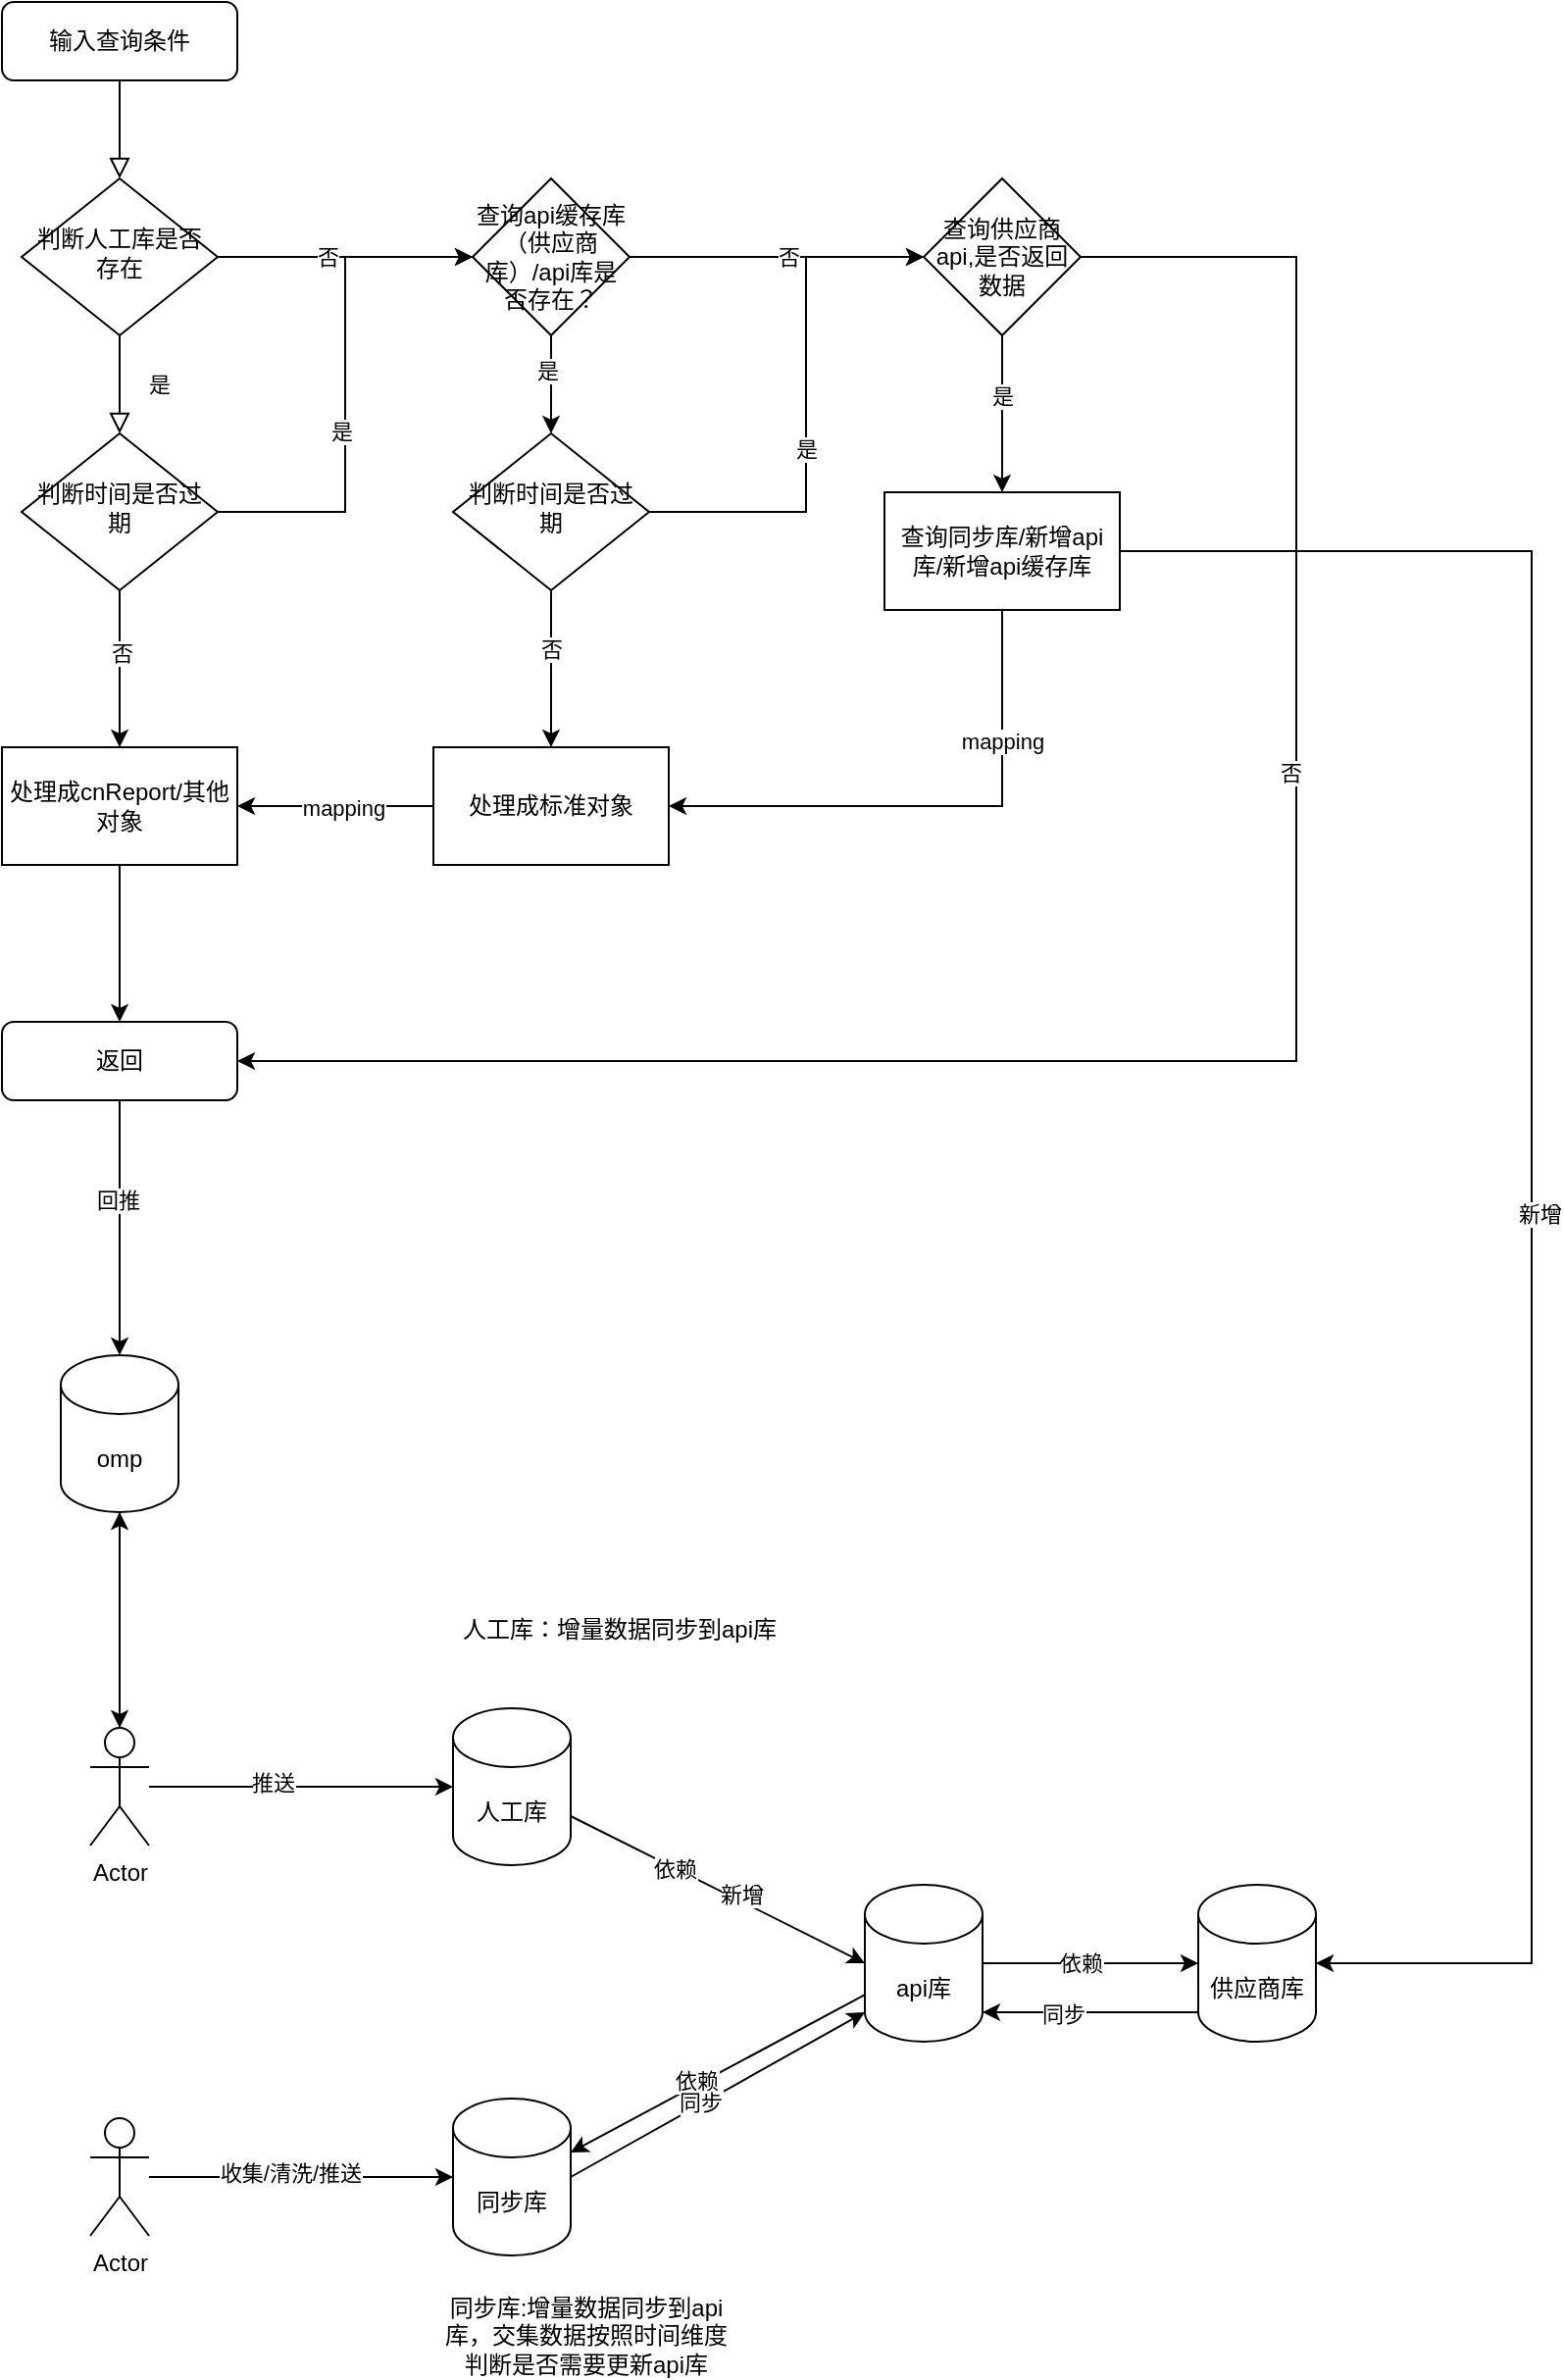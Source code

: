 <mxfile version="15.0.6" type="github">
  <diagram id="C5RBs43oDa-KdzZeNtuy" name="Page-1">
    <mxGraphModel dx="1128" dy="621" grid="1" gridSize="10" guides="1" tooltips="1" connect="1" arrows="1" fold="1" page="1" pageScale="1" pageWidth="827" pageHeight="1169" math="0" shadow="0">
      <root>
        <mxCell id="WIyWlLk6GJQsqaUBKTNV-0" />
        <mxCell id="WIyWlLk6GJQsqaUBKTNV-1" parent="WIyWlLk6GJQsqaUBKTNV-0" />
        <mxCell id="WIyWlLk6GJQsqaUBKTNV-2" value="" style="rounded=0;html=1;jettySize=auto;orthogonalLoop=1;fontSize=11;endArrow=block;endFill=0;endSize=8;strokeWidth=1;shadow=0;labelBackgroundColor=none;edgeStyle=orthogonalEdgeStyle;" parent="WIyWlLk6GJQsqaUBKTNV-1" source="WIyWlLk6GJQsqaUBKTNV-3" target="WIyWlLk6GJQsqaUBKTNV-6" edge="1">
          <mxGeometry relative="1" as="geometry" />
        </mxCell>
        <mxCell id="WIyWlLk6GJQsqaUBKTNV-3" value="&lt;font style=&quot;vertical-align: inherit&quot;&gt;&lt;font style=&quot;vertical-align: inherit&quot;&gt;输入查询条件&lt;br&gt;&lt;/font&gt;&lt;/font&gt;" style="rounded=1;whiteSpace=wrap;html=1;fontSize=12;glass=0;strokeWidth=1;shadow=0;" parent="WIyWlLk6GJQsqaUBKTNV-1" vertex="1">
          <mxGeometry x="160" y="80" width="120" height="40" as="geometry" />
        </mxCell>
        <mxCell id="WIyWlLk6GJQsqaUBKTNV-4" value="是" style="rounded=0;html=1;jettySize=auto;orthogonalLoop=1;fontSize=11;endArrow=block;endFill=0;endSize=8;strokeWidth=1;shadow=0;labelBackgroundColor=none;edgeStyle=orthogonalEdgeStyle;" parent="WIyWlLk6GJQsqaUBKTNV-1" source="WIyWlLk6GJQsqaUBKTNV-6" target="WIyWlLk6GJQsqaUBKTNV-10" edge="1">
          <mxGeometry y="20" relative="1" as="geometry">
            <mxPoint as="offset" />
          </mxGeometry>
        </mxCell>
        <mxCell id="7rB0-96qa2f4x_AwsrBt-5" style="edgeStyle=orthogonalEdgeStyle;rounded=0;orthogonalLoop=1;jettySize=auto;html=1;exitX=1;exitY=0.5;exitDx=0;exitDy=0;entryX=0;entryY=0.5;entryDx=0;entryDy=0;" parent="WIyWlLk6GJQsqaUBKTNV-1" source="WIyWlLk6GJQsqaUBKTNV-6" target="7rB0-96qa2f4x_AwsrBt-10" edge="1">
          <mxGeometry relative="1" as="geometry">
            <mxPoint x="414" y="210" as="targetPoint" />
            <Array as="points" />
          </mxGeometry>
        </mxCell>
        <mxCell id="7rB0-96qa2f4x_AwsrBt-7" value="否" style="edgeLabel;html=1;align=center;verticalAlign=middle;resizable=0;points=[];" parent="7rB0-96qa2f4x_AwsrBt-5" vertex="1" connectable="0">
          <mxGeometry x="-0.14" relative="1" as="geometry">
            <mxPoint as="offset" />
          </mxGeometry>
        </mxCell>
        <mxCell id="WIyWlLk6GJQsqaUBKTNV-6" value="&lt;font style=&quot;vertical-align: inherit&quot;&gt;&lt;font style=&quot;vertical-align: inherit&quot;&gt;判断人工库是否存在&lt;/font&gt;&lt;/font&gt;" style="rhombus;whiteSpace=wrap;html=1;shadow=0;fontFamily=Helvetica;fontSize=12;align=center;strokeWidth=1;spacing=6;spacingTop=-4;" parent="WIyWlLk6GJQsqaUBKTNV-1" vertex="1">
          <mxGeometry x="170" y="170" width="100" height="80" as="geometry" />
        </mxCell>
        <mxCell id="7rB0-96qa2f4x_AwsrBt-3" style="edgeStyle=orthogonalEdgeStyle;rounded=0;orthogonalLoop=1;jettySize=auto;html=1;entryX=0.5;entryY=0;entryDx=0;entryDy=0;" parent="WIyWlLk6GJQsqaUBKTNV-1" source="WIyWlLk6GJQsqaUBKTNV-10" target="7rB0-96qa2f4x_AwsrBt-48" edge="1">
          <mxGeometry relative="1" as="geometry">
            <mxPoint x="208.84" y="480.28" as="targetPoint" />
          </mxGeometry>
        </mxCell>
        <mxCell id="7rB0-96qa2f4x_AwsrBt-4" value="否" style="edgeLabel;html=1;align=center;verticalAlign=middle;resizable=0;points=[];" parent="7rB0-96qa2f4x_AwsrBt-3" vertex="1" connectable="0">
          <mxGeometry x="-0.218" y="1" relative="1" as="geometry">
            <mxPoint as="offset" />
          </mxGeometry>
        </mxCell>
        <mxCell id="7rB0-96qa2f4x_AwsrBt-37" style="edgeStyle=orthogonalEdgeStyle;rounded=0;orthogonalLoop=1;jettySize=auto;html=1;entryX=0;entryY=0.5;entryDx=0;entryDy=0;" parent="WIyWlLk6GJQsqaUBKTNV-1" source="WIyWlLk6GJQsqaUBKTNV-10" target="7rB0-96qa2f4x_AwsrBt-10" edge="1">
          <mxGeometry relative="1" as="geometry" />
        </mxCell>
        <mxCell id="7rB0-96qa2f4x_AwsrBt-38" value="是" style="edgeLabel;html=1;align=center;verticalAlign=middle;resizable=0;points=[];" parent="7rB0-96qa2f4x_AwsrBt-37" vertex="1" connectable="0">
          <mxGeometry x="-0.186" y="2" relative="1" as="geometry">
            <mxPoint as="offset" />
          </mxGeometry>
        </mxCell>
        <mxCell id="WIyWlLk6GJQsqaUBKTNV-10" value="判断时间是否过期" style="rhombus;whiteSpace=wrap;html=1;shadow=0;fontFamily=Helvetica;fontSize=12;align=center;strokeWidth=1;spacing=6;spacingTop=-4;" parent="WIyWlLk6GJQsqaUBKTNV-1" vertex="1">
          <mxGeometry x="170" y="300" width="100" height="80" as="geometry" />
        </mxCell>
        <mxCell id="7rB0-96qa2f4x_AwsrBt-47" value="" style="edgeStyle=orthogonalEdgeStyle;rounded=0;orthogonalLoop=1;jettySize=auto;html=1;exitX=0.5;exitY=1;exitDx=0;exitDy=0;" parent="WIyWlLk6GJQsqaUBKTNV-1" source="7rB0-96qa2f4x_AwsrBt-48" target="7rB0-96qa2f4x_AwsrBt-46" edge="1">
          <mxGeometry relative="1" as="geometry">
            <mxPoint x="220" y="540" as="sourcePoint" />
            <Array as="points" />
          </mxGeometry>
        </mxCell>
        <mxCell id="7rB0-96qa2f4x_AwsrBt-15" value="" style="edgeStyle=orthogonalEdgeStyle;rounded=0;orthogonalLoop=1;jettySize=auto;html=1;entryX=0.5;entryY=0;entryDx=0;entryDy=0;" parent="WIyWlLk6GJQsqaUBKTNV-1" source="7rB0-96qa2f4x_AwsrBt-10" target="7rB0-96qa2f4x_AwsrBt-32" edge="1">
          <mxGeometry relative="1" as="geometry">
            <mxPoint x="414" y="330" as="targetPoint" />
          </mxGeometry>
        </mxCell>
        <mxCell id="7rB0-96qa2f4x_AwsrBt-16" value="是" style="edgeLabel;html=1;align=center;verticalAlign=middle;resizable=0;points=[];" parent="7rB0-96qa2f4x_AwsrBt-15" vertex="1" connectable="0">
          <mxGeometry x="-0.31" y="-2" relative="1" as="geometry">
            <mxPoint as="offset" />
          </mxGeometry>
        </mxCell>
        <mxCell id="7rB0-96qa2f4x_AwsrBt-20" value="" style="edgeStyle=orthogonalEdgeStyle;rounded=0;orthogonalLoop=1;jettySize=auto;html=1;entryX=0;entryY=0.5;entryDx=0;entryDy=0;entryPerimeter=0;" parent="WIyWlLk6GJQsqaUBKTNV-1" source="7rB0-96qa2f4x_AwsrBt-10" target="7rB0-96qa2f4x_AwsrBt-27" edge="1">
          <mxGeometry relative="1" as="geometry">
            <mxPoint x="610" y="210" as="targetPoint" />
          </mxGeometry>
        </mxCell>
        <mxCell id="7rB0-96qa2f4x_AwsrBt-21" value="否" style="edgeLabel;html=1;align=center;verticalAlign=middle;resizable=0;points=[];" parent="7rB0-96qa2f4x_AwsrBt-20" vertex="1" connectable="0">
          <mxGeometry x="0.073" relative="1" as="geometry">
            <mxPoint as="offset" />
          </mxGeometry>
        </mxCell>
        <mxCell id="7rB0-96qa2f4x_AwsrBt-10" value="&lt;span&gt;查询api缓存库（供应商库）/api库是否存在？&lt;/span&gt;" style="rhombus;whiteSpace=wrap;html=1;" parent="WIyWlLk6GJQsqaUBKTNV-1" vertex="1">
          <mxGeometry x="400" y="170" width="80" height="80" as="geometry" />
        </mxCell>
        <mxCell id="7rB0-96qa2f4x_AwsrBt-17" style="edgeStyle=orthogonalEdgeStyle;rounded=0;orthogonalLoop=1;jettySize=auto;html=1;entryX=1;entryY=0.5;entryDx=0;entryDy=0;" parent="WIyWlLk6GJQsqaUBKTNV-1" source="7rB0-96qa2f4x_AwsrBt-14" target="7rB0-96qa2f4x_AwsrBt-48" edge="1">
          <mxGeometry relative="1" as="geometry">
            <mxPoint x="280" y="500" as="targetPoint" />
            <Array as="points">
              <mxPoint x="290" y="490" />
              <mxPoint x="290" y="490" />
            </Array>
          </mxGeometry>
        </mxCell>
        <mxCell id="7rB0-96qa2f4x_AwsrBt-18" value="mapping" style="edgeLabel;html=1;align=center;verticalAlign=middle;resizable=0;points=[];" parent="7rB0-96qa2f4x_AwsrBt-17" vertex="1" connectable="0">
          <mxGeometry x="-0.07" y="1" relative="1" as="geometry">
            <mxPoint as="offset" />
          </mxGeometry>
        </mxCell>
        <mxCell id="7rB0-96qa2f4x_AwsrBt-14" value="处理成标准对象" style="whiteSpace=wrap;html=1;" parent="WIyWlLk6GJQsqaUBKTNV-1" vertex="1">
          <mxGeometry x="380" y="460" width="120" height="60" as="geometry" />
        </mxCell>
        <mxCell id="7rB0-96qa2f4x_AwsrBt-41" value="" style="edgeStyle=orthogonalEdgeStyle;rounded=0;orthogonalLoop=1;jettySize=auto;html=1;entryX=0.5;entryY=0;entryDx=0;entryDy=0;" parent="WIyWlLk6GJQsqaUBKTNV-1" source="7rB0-96qa2f4x_AwsrBt-27" target="7rB0-96qa2f4x_AwsrBt-52" edge="1">
          <mxGeometry relative="1" as="geometry">
            <mxPoint x="670" y="320" as="targetPoint" />
            <Array as="points" />
          </mxGeometry>
        </mxCell>
        <mxCell id="7rB0-96qa2f4x_AwsrBt-42" value="是" style="edgeLabel;html=1;align=center;verticalAlign=middle;resizable=0;points=[];" parent="7rB0-96qa2f4x_AwsrBt-41" vertex="1" connectable="0">
          <mxGeometry x="-0.239" relative="1" as="geometry">
            <mxPoint as="offset" />
          </mxGeometry>
        </mxCell>
        <mxCell id="7rB0-96qa2f4x_AwsrBt-50" value="" style="edgeStyle=orthogonalEdgeStyle;rounded=0;orthogonalLoop=1;jettySize=auto;html=1;entryX=1;entryY=0.5;entryDx=0;entryDy=0;" parent="WIyWlLk6GJQsqaUBKTNV-1" source="7rB0-96qa2f4x_AwsrBt-27" target="7rB0-96qa2f4x_AwsrBt-46" edge="1">
          <mxGeometry relative="1" as="geometry">
            <mxPoint x="290" y="623.81" as="targetPoint" />
            <Array as="points">
              <mxPoint x="820" y="210" />
              <mxPoint x="820" y="620" />
            </Array>
          </mxGeometry>
        </mxCell>
        <mxCell id="7rB0-96qa2f4x_AwsrBt-54" value="否" style="edgeLabel;html=1;align=center;verticalAlign=middle;resizable=0;points=[];" parent="7rB0-96qa2f4x_AwsrBt-50" vertex="1" connectable="0">
          <mxGeometry x="-0.296" y="-3" relative="1" as="geometry">
            <mxPoint as="offset" />
          </mxGeometry>
        </mxCell>
        <mxCell id="7rB0-96qa2f4x_AwsrBt-27" value="查询供应商api,是否返回数据" style="rhombus;whiteSpace=wrap;html=1;" parent="WIyWlLk6GJQsqaUBKTNV-1" vertex="1">
          <mxGeometry x="630" y="170" width="80" height="80" as="geometry" />
        </mxCell>
        <mxCell id="7rB0-96qa2f4x_AwsrBt-33" style="edgeStyle=orthogonalEdgeStyle;rounded=0;orthogonalLoop=1;jettySize=auto;html=1;entryX=0.5;entryY=0;entryDx=0;entryDy=0;" parent="WIyWlLk6GJQsqaUBKTNV-1" source="7rB0-96qa2f4x_AwsrBt-32" target="7rB0-96qa2f4x_AwsrBt-14" edge="1">
          <mxGeometry relative="1" as="geometry" />
        </mxCell>
        <mxCell id="7rB0-96qa2f4x_AwsrBt-34" value="否" style="edgeLabel;html=1;align=center;verticalAlign=middle;resizable=0;points=[];" parent="7rB0-96qa2f4x_AwsrBt-33" vertex="1" connectable="0">
          <mxGeometry x="-0.251" relative="1" as="geometry">
            <mxPoint as="offset" />
          </mxGeometry>
        </mxCell>
        <mxCell id="7rB0-96qa2f4x_AwsrBt-35" style="edgeStyle=orthogonalEdgeStyle;rounded=0;orthogonalLoop=1;jettySize=auto;html=1;entryX=0;entryY=0.5;entryDx=0;entryDy=0;" parent="WIyWlLk6GJQsqaUBKTNV-1" source="7rB0-96qa2f4x_AwsrBt-32" target="7rB0-96qa2f4x_AwsrBt-27" edge="1">
          <mxGeometry relative="1" as="geometry">
            <Array as="points">
              <mxPoint x="570" y="340" />
              <mxPoint x="570" y="210" />
            </Array>
          </mxGeometry>
        </mxCell>
        <mxCell id="7rB0-96qa2f4x_AwsrBt-36" value="是" style="edgeLabel;html=1;align=center;verticalAlign=middle;resizable=0;points=[];" parent="7rB0-96qa2f4x_AwsrBt-35" vertex="1" connectable="0">
          <mxGeometry x="-0.167" relative="1" as="geometry">
            <mxPoint as="offset" />
          </mxGeometry>
        </mxCell>
        <mxCell id="7rB0-96qa2f4x_AwsrBt-32" value="判断时间是否过期" style="rhombus;whiteSpace=wrap;html=1;shadow=0;fontFamily=Helvetica;fontSize=12;align=center;strokeWidth=1;spacing=6;spacingTop=-4;" parent="WIyWlLk6GJQsqaUBKTNV-1" vertex="1">
          <mxGeometry x="390" y="300" width="100" height="80" as="geometry" />
        </mxCell>
        <mxCell id="7rB0-96qa2f4x_AwsrBt-44" style="edgeStyle=orthogonalEdgeStyle;rounded=0;orthogonalLoop=1;jettySize=auto;html=1;entryX=1;entryY=0.5;entryDx=0;entryDy=0;exitX=0.5;exitY=1;exitDx=0;exitDy=0;" parent="WIyWlLk6GJQsqaUBKTNV-1" source="7rB0-96qa2f4x_AwsrBt-52" target="7rB0-96qa2f4x_AwsrBt-14" edge="1">
          <mxGeometry relative="1" as="geometry">
            <mxPoint x="670" y="400" as="sourcePoint" />
            <Array as="points">
              <mxPoint x="670" y="490" />
            </Array>
          </mxGeometry>
        </mxCell>
        <mxCell id="7rB0-96qa2f4x_AwsrBt-53" value="mapping" style="edgeLabel;html=1;align=center;verticalAlign=middle;resizable=0;points=[];" parent="7rB0-96qa2f4x_AwsrBt-44" vertex="1" connectable="0">
          <mxGeometry x="-0.502" relative="1" as="geometry">
            <mxPoint as="offset" />
          </mxGeometry>
        </mxCell>
        <mxCell id="NNWd4sE5JfiC2JHjnogq-1" style="edgeStyle=orthogonalEdgeStyle;rounded=0;orthogonalLoop=1;jettySize=auto;html=1;entryX=0.5;entryY=0;entryDx=0;entryDy=0;entryPerimeter=0;" parent="WIyWlLk6GJQsqaUBKTNV-1" source="7rB0-96qa2f4x_AwsrBt-46" target="NNWd4sE5JfiC2JHjnogq-0" edge="1">
          <mxGeometry relative="1" as="geometry" />
        </mxCell>
        <mxCell id="NNWd4sE5JfiC2JHjnogq-2" value="回推" style="edgeLabel;html=1;align=center;verticalAlign=middle;resizable=0;points=[];" parent="NNWd4sE5JfiC2JHjnogq-1" vertex="1" connectable="0">
          <mxGeometry x="-0.212" y="-1" relative="1" as="geometry">
            <mxPoint as="offset" />
          </mxGeometry>
        </mxCell>
        <mxCell id="7rB0-96qa2f4x_AwsrBt-46" value="返回" style="rounded=1;whiteSpace=wrap;html=1;fontSize=12;glass=0;strokeWidth=1;shadow=0;" parent="WIyWlLk6GJQsqaUBKTNV-1" vertex="1">
          <mxGeometry x="160" y="600" width="120" height="40" as="geometry" />
        </mxCell>
        <mxCell id="7rB0-96qa2f4x_AwsrBt-48" value="处理成cnReport/其他对象" style="whiteSpace=wrap;html=1;" parent="WIyWlLk6GJQsqaUBKTNV-1" vertex="1">
          <mxGeometry x="160" y="460" width="120" height="60" as="geometry" />
        </mxCell>
        <mxCell id="jCf3TJaZB89kuJb2Jbi--15" style="edgeStyle=orthogonalEdgeStyle;rounded=0;orthogonalLoop=1;jettySize=auto;html=1;entryX=1;entryY=0.5;entryDx=0;entryDy=0;entryPerimeter=0;" edge="1" parent="WIyWlLk6GJQsqaUBKTNV-1" source="7rB0-96qa2f4x_AwsrBt-52" target="jCf3TJaZB89kuJb2Jbi--12">
          <mxGeometry relative="1" as="geometry">
            <Array as="points">
              <mxPoint x="940" y="360" />
              <mxPoint x="940" y="1080" />
            </Array>
          </mxGeometry>
        </mxCell>
        <mxCell id="jCf3TJaZB89kuJb2Jbi--19" value="新增" style="edgeLabel;html=1;align=center;verticalAlign=middle;resizable=0;points=[];" vertex="1" connectable="0" parent="jCf3TJaZB89kuJb2Jbi--15">
          <mxGeometry x="0.054" y="4" relative="1" as="geometry">
            <mxPoint as="offset" />
          </mxGeometry>
        </mxCell>
        <mxCell id="7rB0-96qa2f4x_AwsrBt-52" value="&lt;span&gt;查询同步库/新增api库/新增api缓存库&lt;/span&gt;" style="rounded=0;whiteSpace=wrap;html=1;" parent="WIyWlLk6GJQsqaUBKTNV-1" vertex="1">
          <mxGeometry x="610" y="330" width="120" height="60" as="geometry" />
        </mxCell>
        <mxCell id="NNWd4sE5JfiC2JHjnogq-3" style="edgeStyle=orthogonalEdgeStyle;rounded=0;orthogonalLoop=1;jettySize=auto;html=1;" parent="WIyWlLk6GJQsqaUBKTNV-1" source="NNWd4sE5JfiC2JHjnogq-0" edge="1">
          <mxGeometry relative="1" as="geometry">
            <mxPoint x="220" y="960" as="targetPoint" />
          </mxGeometry>
        </mxCell>
        <mxCell id="NNWd4sE5JfiC2JHjnogq-0" value="omp" style="shape=cylinder3;whiteSpace=wrap;html=1;boundedLbl=1;backgroundOutline=1;size=15;" parent="WIyWlLk6GJQsqaUBKTNV-1" vertex="1">
          <mxGeometry x="190" y="770" width="60" height="80" as="geometry" />
        </mxCell>
        <mxCell id="NNWd4sE5JfiC2JHjnogq-7" value="" style="edgeStyle=orthogonalEdgeStyle;rounded=0;orthogonalLoop=1;jettySize=auto;html=1;exitX=0.5;exitY=0;exitDx=0;exitDy=0;exitPerimeter=0;" parent="WIyWlLk6GJQsqaUBKTNV-1" source="NNWd4sE5JfiC2JHjnogq-4" target="NNWd4sE5JfiC2JHjnogq-0" edge="1">
          <mxGeometry relative="1" as="geometry" />
        </mxCell>
        <mxCell id="NNWd4sE5JfiC2JHjnogq-8" style="edgeStyle=orthogonalEdgeStyle;rounded=0;orthogonalLoop=1;jettySize=auto;html=1;" parent="WIyWlLk6GJQsqaUBKTNV-1" source="NNWd4sE5JfiC2JHjnogq-4" edge="1">
          <mxGeometry relative="1" as="geometry">
            <mxPoint x="390" y="990" as="targetPoint" />
          </mxGeometry>
        </mxCell>
        <mxCell id="NNWd4sE5JfiC2JHjnogq-9" value="推送" style="edgeLabel;html=1;align=center;verticalAlign=middle;resizable=0;points=[];" parent="NNWd4sE5JfiC2JHjnogq-8" vertex="1" connectable="0">
          <mxGeometry x="-0.187" y="2" relative="1" as="geometry">
            <mxPoint as="offset" />
          </mxGeometry>
        </mxCell>
        <mxCell id="NNWd4sE5JfiC2JHjnogq-4" value="Actor" style="shape=umlActor;verticalLabelPosition=bottom;verticalAlign=top;html=1;outlineConnect=0;" parent="WIyWlLk6GJQsqaUBKTNV-1" vertex="1">
          <mxGeometry x="205" y="960" width="30" height="60" as="geometry" />
        </mxCell>
        <mxCell id="jCf3TJaZB89kuJb2Jbi--8" style="rounded=0;orthogonalLoop=1;jettySize=auto;html=1;entryX=0;entryY=0.5;entryDx=0;entryDy=0;entryPerimeter=0;" edge="1" parent="WIyWlLk6GJQsqaUBKTNV-1" source="NNWd4sE5JfiC2JHjnogq-10" target="NNWd4sE5JfiC2JHjnogq-13">
          <mxGeometry relative="1" as="geometry" />
        </mxCell>
        <mxCell id="jCf3TJaZB89kuJb2Jbi--10" value="依赖" style="edgeLabel;html=1;align=center;verticalAlign=middle;resizable=0;points=[];" vertex="1" connectable="0" parent="jCf3TJaZB89kuJb2Jbi--8">
          <mxGeometry x="-0.304" y="-1" relative="1" as="geometry">
            <mxPoint x="1" as="offset" />
          </mxGeometry>
        </mxCell>
        <mxCell id="jCf3TJaZB89kuJb2Jbi--24" value="新增" style="edgeLabel;html=1;align=center;verticalAlign=middle;resizable=0;points=[];" vertex="1" connectable="0" parent="jCf3TJaZB89kuJb2Jbi--8">
          <mxGeometry x="0.146" y="3" relative="1" as="geometry">
            <mxPoint as="offset" />
          </mxGeometry>
        </mxCell>
        <mxCell id="NNWd4sE5JfiC2JHjnogq-10" value="人工库" style="shape=cylinder3;whiteSpace=wrap;html=1;boundedLbl=1;backgroundOutline=1;size=15;" parent="WIyWlLk6GJQsqaUBKTNV-1" vertex="1">
          <mxGeometry x="390" y="950" width="60" height="80" as="geometry" />
        </mxCell>
        <mxCell id="jCf3TJaZB89kuJb2Jbi--9" style="edgeStyle=none;rounded=0;orthogonalLoop=1;jettySize=auto;html=1;entryX=1;entryY=0;entryDx=0;entryDy=27.5;entryPerimeter=0;" edge="1" parent="WIyWlLk6GJQsqaUBKTNV-1" source="NNWd4sE5JfiC2JHjnogq-13" target="NNWd4sE5JfiC2JHjnogq-15">
          <mxGeometry relative="1" as="geometry" />
        </mxCell>
        <mxCell id="jCf3TJaZB89kuJb2Jbi--11" value="依赖" style="edgeLabel;html=1;align=center;verticalAlign=middle;resizable=0;points=[];" vertex="1" connectable="0" parent="jCf3TJaZB89kuJb2Jbi--9">
          <mxGeometry x="0.132" y="-2" relative="1" as="geometry">
            <mxPoint as="offset" />
          </mxGeometry>
        </mxCell>
        <mxCell id="jCf3TJaZB89kuJb2Jbi--13" value="" style="edgeStyle=none;rounded=0;orthogonalLoop=1;jettySize=auto;html=1;" edge="1" parent="WIyWlLk6GJQsqaUBKTNV-1" source="NNWd4sE5JfiC2JHjnogq-13" target="jCf3TJaZB89kuJb2Jbi--12">
          <mxGeometry relative="1" as="geometry" />
        </mxCell>
        <mxCell id="jCf3TJaZB89kuJb2Jbi--14" value="依赖" style="edgeLabel;html=1;align=center;verticalAlign=middle;resizable=0;points=[];" vertex="1" connectable="0" parent="jCf3TJaZB89kuJb2Jbi--13">
          <mxGeometry x="0.472" relative="1" as="geometry">
            <mxPoint x="-31" as="offset" />
          </mxGeometry>
        </mxCell>
        <mxCell id="NNWd4sE5JfiC2JHjnogq-13" value="api库" style="shape=cylinder3;whiteSpace=wrap;html=1;boundedLbl=1;backgroundOutline=1;size=15;" parent="WIyWlLk6GJQsqaUBKTNV-1" vertex="1">
          <mxGeometry x="600" y="1040" width="60" height="80" as="geometry" />
        </mxCell>
        <mxCell id="jCf3TJaZB89kuJb2Jbi--20" style="rounded=0;orthogonalLoop=1;jettySize=auto;html=1;exitX=1;exitY=0.5;exitDx=0;exitDy=0;exitPerimeter=0;entryX=0;entryY=1;entryDx=0;entryDy=-15;entryPerimeter=0;" edge="1" parent="WIyWlLk6GJQsqaUBKTNV-1" source="NNWd4sE5JfiC2JHjnogq-15" target="NNWd4sE5JfiC2JHjnogq-13">
          <mxGeometry relative="1" as="geometry">
            <mxPoint x="590" y="1112" as="targetPoint" />
          </mxGeometry>
        </mxCell>
        <mxCell id="jCf3TJaZB89kuJb2Jbi--21" value="同步" style="edgeLabel;html=1;align=center;verticalAlign=middle;resizable=0;points=[];" vertex="1" connectable="0" parent="jCf3TJaZB89kuJb2Jbi--20">
          <mxGeometry x="-0.122" y="1" relative="1" as="geometry">
            <mxPoint as="offset" />
          </mxGeometry>
        </mxCell>
        <mxCell id="NNWd4sE5JfiC2JHjnogq-15" value="同步库" style="shape=cylinder3;whiteSpace=wrap;html=1;boundedLbl=1;backgroundOutline=1;size=15;" parent="WIyWlLk6GJQsqaUBKTNV-1" vertex="1">
          <mxGeometry x="390" y="1149" width="60" height="80" as="geometry" />
        </mxCell>
        <mxCell id="jCf3TJaZB89kuJb2Jbi--1" style="edgeStyle=orthogonalEdgeStyle;rounded=0;orthogonalLoop=1;jettySize=auto;html=1;entryX=0;entryY=0.5;entryDx=0;entryDy=0;entryPerimeter=0;" edge="1" parent="WIyWlLk6GJQsqaUBKTNV-1" source="jCf3TJaZB89kuJb2Jbi--0" target="NNWd4sE5JfiC2JHjnogq-15">
          <mxGeometry relative="1" as="geometry" />
        </mxCell>
        <mxCell id="jCf3TJaZB89kuJb2Jbi--2" value="收集/清洗/推送" style="edgeLabel;html=1;align=center;verticalAlign=middle;resizable=0;points=[];" vertex="1" connectable="0" parent="jCf3TJaZB89kuJb2Jbi--1">
          <mxGeometry x="-0.069" y="2" relative="1" as="geometry">
            <mxPoint as="offset" />
          </mxGeometry>
        </mxCell>
        <mxCell id="jCf3TJaZB89kuJb2Jbi--0" value="Actor" style="shape=umlActor;verticalLabelPosition=bottom;verticalAlign=top;html=1;outlineConnect=0;" vertex="1" parent="WIyWlLk6GJQsqaUBKTNV-1">
          <mxGeometry x="205" y="1159" width="30" height="60" as="geometry" />
        </mxCell>
        <mxCell id="jCf3TJaZB89kuJb2Jbi--16" style="edgeStyle=orthogonalEdgeStyle;rounded=0;orthogonalLoop=1;jettySize=auto;html=1;exitX=0;exitY=1;exitDx=0;exitDy=-15;exitPerimeter=0;entryX=1;entryY=1;entryDx=0;entryDy=-15;entryPerimeter=0;" edge="1" parent="WIyWlLk6GJQsqaUBKTNV-1" source="jCf3TJaZB89kuJb2Jbi--12" target="NNWd4sE5JfiC2JHjnogq-13">
          <mxGeometry relative="1" as="geometry">
            <Array as="points">
              <mxPoint x="730" y="1105" />
              <mxPoint x="730" y="1105" />
            </Array>
          </mxGeometry>
        </mxCell>
        <mxCell id="jCf3TJaZB89kuJb2Jbi--18" value="同步" style="edgeLabel;html=1;align=center;verticalAlign=middle;resizable=0;points=[];" vertex="1" connectable="0" parent="jCf3TJaZB89kuJb2Jbi--16">
          <mxGeometry x="0.255" y="1" relative="1" as="geometry">
            <mxPoint as="offset" />
          </mxGeometry>
        </mxCell>
        <mxCell id="jCf3TJaZB89kuJb2Jbi--12" value="供应商库" style="shape=cylinder3;whiteSpace=wrap;html=1;boundedLbl=1;backgroundOutline=1;size=15;" vertex="1" parent="WIyWlLk6GJQsqaUBKTNV-1">
          <mxGeometry x="770" y="1040" width="60" height="80" as="geometry" />
        </mxCell>
        <mxCell id="jCf3TJaZB89kuJb2Jbi--27" value="同步库:增量数据同步到api库，交集数据按照时间维度判断是否需要更新api库&lt;br&gt;" style="text;html=1;strokeColor=none;fillColor=none;align=center;verticalAlign=middle;whiteSpace=wrap;rounded=0;" vertex="1" parent="WIyWlLk6GJQsqaUBKTNV-1">
          <mxGeometry x="380" y="1250" width="156" height="40" as="geometry" />
        </mxCell>
        <mxCell id="jCf3TJaZB89kuJb2Jbi--28" value="人工库：增量数据同步到api库&lt;br&gt;" style="text;html=1;strokeColor=none;fillColor=none;align=center;verticalAlign=middle;whiteSpace=wrap;rounded=0;" vertex="1" parent="WIyWlLk6GJQsqaUBKTNV-1">
          <mxGeometry x="350" y="900" width="250" height="20" as="geometry" />
        </mxCell>
      </root>
    </mxGraphModel>
  </diagram>
</mxfile>
